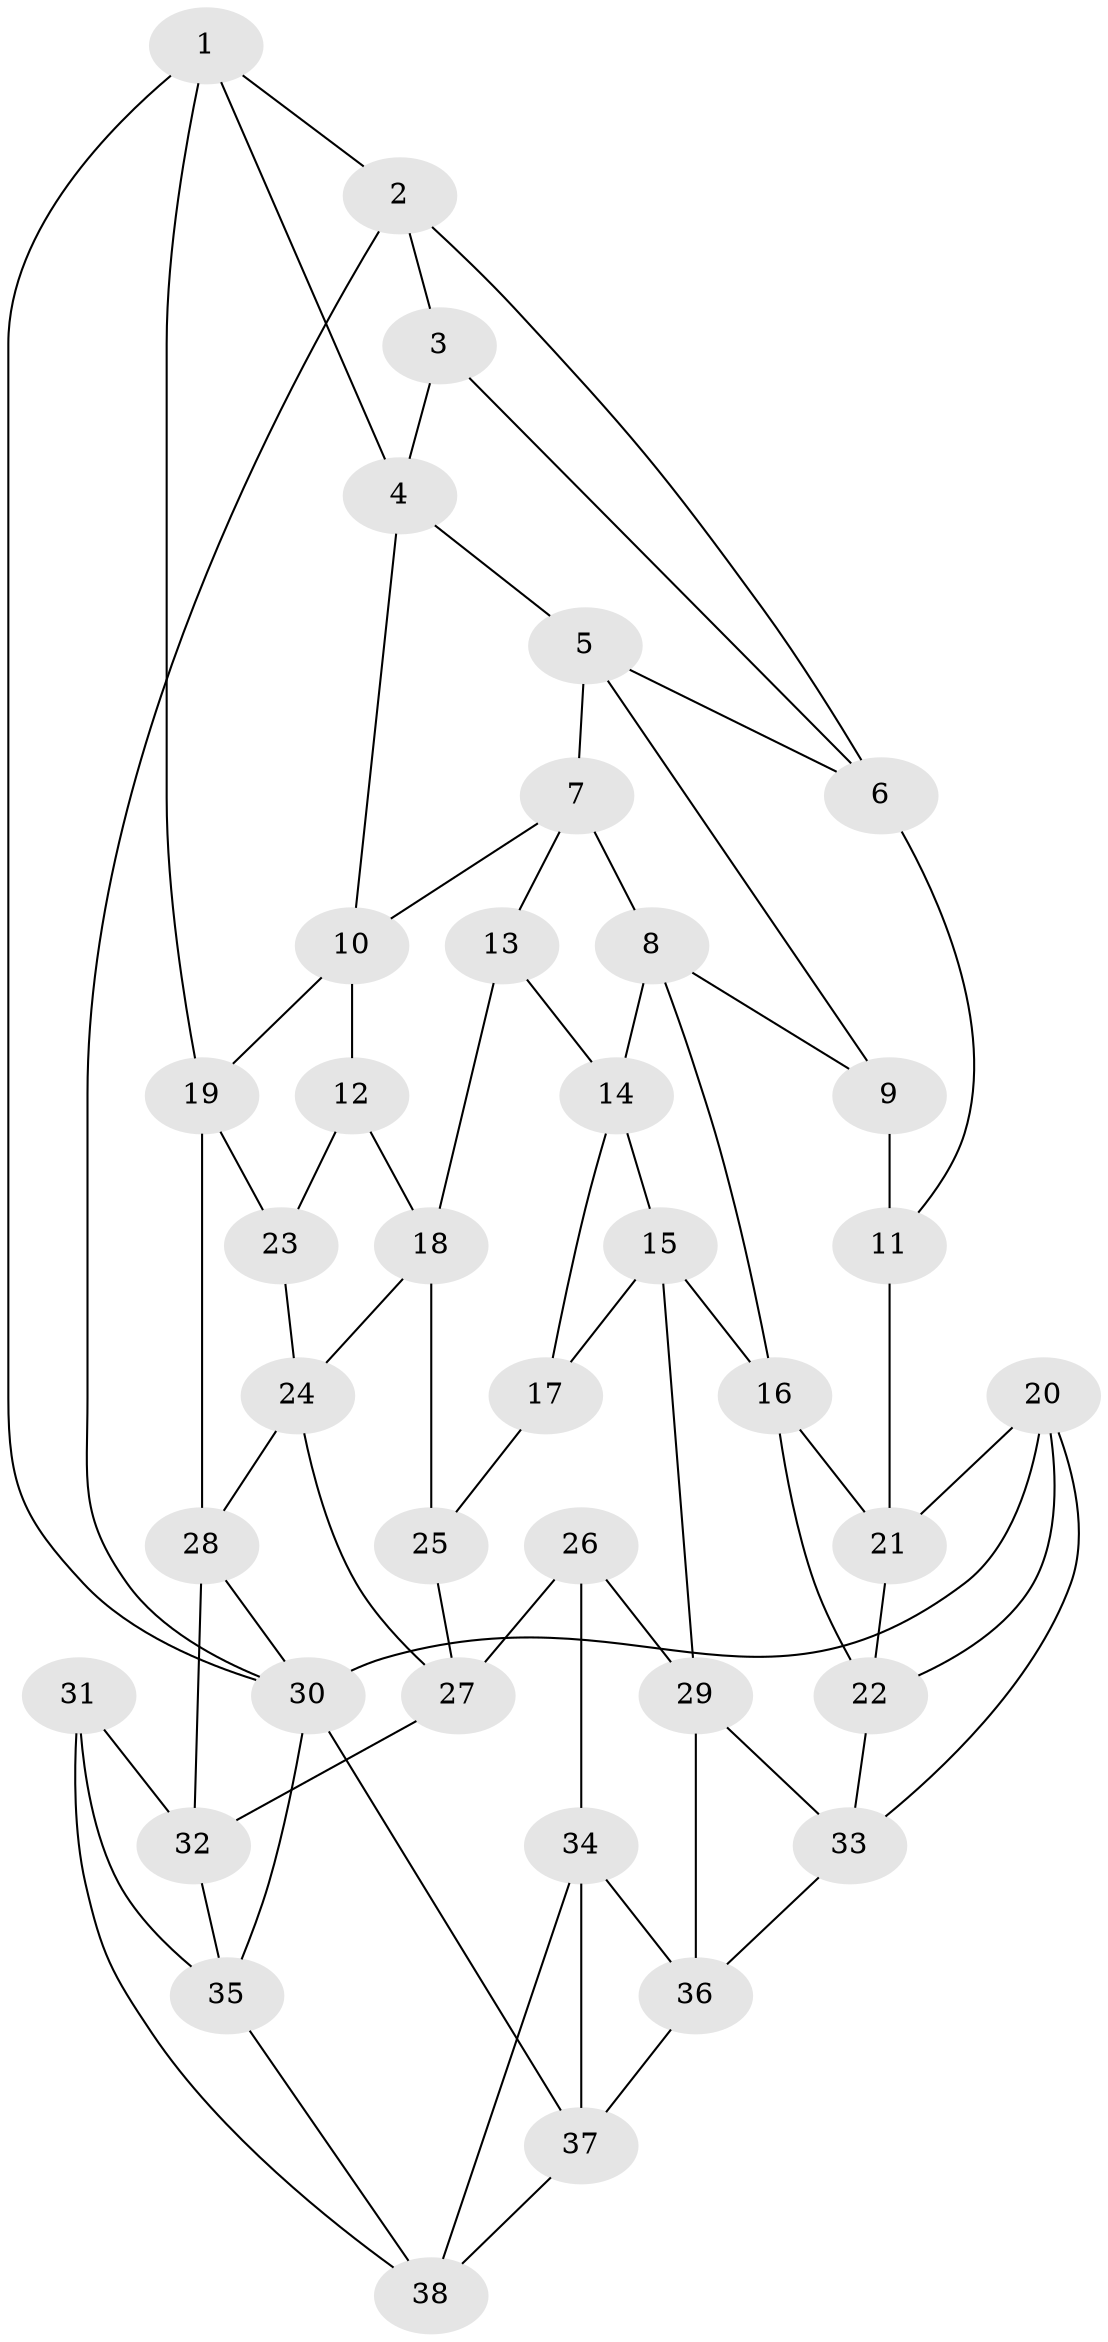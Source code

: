 // original degree distribution, {3: 0.027777777777777776, 6: 0.19444444444444445, 5: 0.5555555555555556, 4: 0.2222222222222222}
// Generated by graph-tools (version 1.1) at 2025/27/03/09/25 03:27:17]
// undirected, 38 vertices, 72 edges
graph export_dot {
graph [start="1"]
  node [color=gray90,style=filled];
  1;
  2;
  3;
  4;
  5;
  6;
  7;
  8;
  9;
  10;
  11;
  12;
  13;
  14;
  15;
  16;
  17;
  18;
  19;
  20;
  21;
  22;
  23;
  24;
  25;
  26;
  27;
  28;
  29;
  30;
  31;
  32;
  33;
  34;
  35;
  36;
  37;
  38;
  1 -- 2 [weight=1.0];
  1 -- 4 [weight=1.0];
  1 -- 19 [weight=1.0];
  1 -- 30 [weight=1.0];
  2 -- 3 [weight=1.0];
  2 -- 6 [weight=1.0];
  2 -- 30 [weight=1.0];
  3 -- 4 [weight=1.0];
  3 -- 6 [weight=1.0];
  4 -- 5 [weight=1.0];
  4 -- 10 [weight=1.0];
  5 -- 6 [weight=1.0];
  5 -- 7 [weight=1.0];
  5 -- 9 [weight=1.0];
  6 -- 11 [weight=1.0];
  7 -- 8 [weight=1.0];
  7 -- 10 [weight=1.0];
  7 -- 13 [weight=1.0];
  8 -- 9 [weight=1.0];
  8 -- 14 [weight=1.0];
  8 -- 16 [weight=1.0];
  9 -- 11 [weight=2.0];
  10 -- 12 [weight=1.0];
  10 -- 19 [weight=1.0];
  11 -- 21 [weight=1.0];
  12 -- 18 [weight=1.0];
  12 -- 23 [weight=2.0];
  13 -- 14 [weight=1.0];
  13 -- 18 [weight=1.0];
  14 -- 15 [weight=1.0];
  14 -- 17 [weight=1.0];
  15 -- 16 [weight=1.0];
  15 -- 17 [weight=1.0];
  15 -- 29 [weight=1.0];
  16 -- 21 [weight=1.0];
  16 -- 22 [weight=1.0];
  17 -- 25 [weight=2.0];
  18 -- 24 [weight=1.0];
  18 -- 25 [weight=1.0];
  19 -- 23 [weight=1.0];
  19 -- 28 [weight=1.0];
  20 -- 21 [weight=1.0];
  20 -- 22 [weight=1.0];
  20 -- 30 [weight=1.0];
  20 -- 33 [weight=1.0];
  21 -- 22 [weight=1.0];
  22 -- 33 [weight=1.0];
  23 -- 24 [weight=1.0];
  24 -- 27 [weight=1.0];
  24 -- 28 [weight=1.0];
  25 -- 27 [weight=1.0];
  26 -- 27 [weight=1.0];
  26 -- 29 [weight=1.0];
  26 -- 34 [weight=1.0];
  27 -- 32 [weight=1.0];
  28 -- 30 [weight=1.0];
  28 -- 32 [weight=1.0];
  29 -- 33 [weight=1.0];
  29 -- 36 [weight=1.0];
  30 -- 35 [weight=1.0];
  30 -- 37 [weight=1.0];
  31 -- 32 [weight=1.0];
  31 -- 35 [weight=1.0];
  31 -- 38 [weight=1.0];
  32 -- 35 [weight=1.0];
  33 -- 36 [weight=1.0];
  34 -- 36 [weight=1.0];
  34 -- 37 [weight=1.0];
  34 -- 38 [weight=1.0];
  35 -- 38 [weight=1.0];
  36 -- 37 [weight=1.0];
  37 -- 38 [weight=1.0];
}
